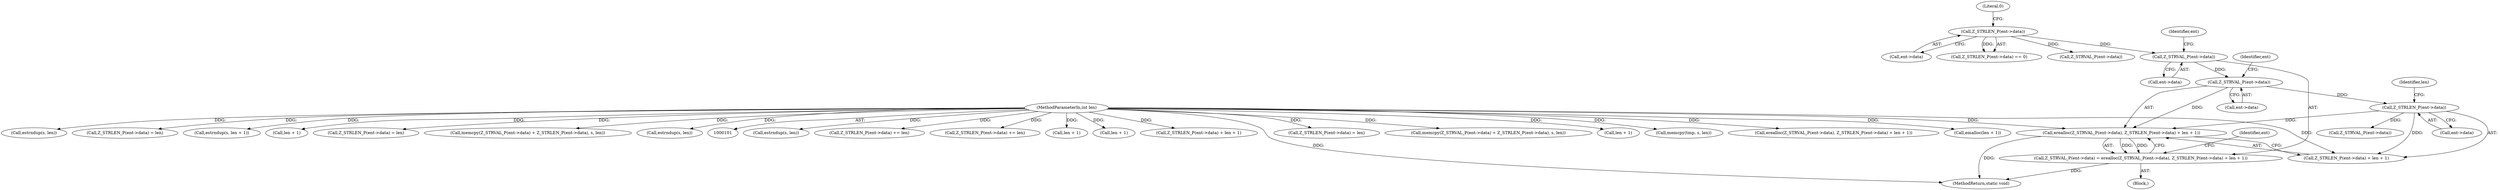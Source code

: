 digraph "0_php-src_a44c89e8af7c2410f4bfc5e097be2a5d0639a60c?w=1@API" {
"1000170" [label="(Call,erealloc(Z_STRVAL_P(ent->data), Z_STRLEN_P(ent->data) + len + 1))"];
"1000171" [label="(Call,Z_STRVAL_P(ent->data))"];
"1000166" [label="(Call,Z_STRVAL_P(ent->data))"];
"1000138" [label="(Call,Z_STRLEN_P(ent->data))"];
"1000176" [label="(Call,Z_STRLEN_P(ent->data))"];
"1000104" [label="(MethodParameterIn,int len)"];
"1000165" [label="(Call,Z_STRVAL_P(ent->data) = erealloc(Z_STRVAL_P(ent->data), Z_STRLEN_P(ent->data) + len + 1))"];
"1000154" [label="(Call,estrndup(s, len))"];
"1000142" [label="(Literal,0)"];
"1000269" [label="(Call,Z_STRLEN_P(ent->data) += len)"];
"1000195" [label="(Call,Z_STRLEN_P(ent->data) += len)"];
"1000138" [label="(Call,Z_STRLEN_P(ent->data))"];
"1000254" [label="(Call,len + 1)"];
"1000185" [label="(Call,Z_STRVAL_P(ent->data))"];
"1000234" [label="(Call,len + 1)"];
"1000429" [label="(MethodReturn,static void)"];
"1000175" [label="(Call,Z_STRLEN_P(ent->data) + len + 1)"];
"1000176" [label="(Call,Z_STRLEN_P(ent->data))"];
"1000249" [label="(Call,Z_STRLEN_P(ent->data) + len + 1)"];
"1000294" [label="(Call,Z_STRLEN_P(ent->data) = len)"];
"1000139" [label="(Call,ent->data)"];
"1000170" [label="(Call,erealloc(Z_STRVAL_P(ent->data), Z_STRLEN_P(ent->data) + len + 1))"];
"1000171" [label="(Call,Z_STRVAL_P(ent->data))"];
"1000166" [label="(Call,Z_STRVAL_P(ent->data))"];
"1000257" [label="(Call,memcpy(Z_STRVAL_P(ent->data) + Z_STRLEN_P(ent->data), s, len))"];
"1000145" [label="(Call,Z_STRVAL_P(ent->data))"];
"1000187" [label="(Identifier,ent)"];
"1000178" [label="(Identifier,ent)"];
"1000181" [label="(Identifier,len)"];
"1000180" [label="(Call,len + 1)"];
"1000378" [label="(Call,memcpy(tmp, s, len))"];
"1000244" [label="(Call,erealloc(Z_STRVAL_P(ent->data), Z_STRLEN_P(ent->data) + len + 1))"];
"1000374" [label="(Call,emalloc(len + 1))"];
"1000177" [label="(Call,ent->data)"];
"1000104" [label="(MethodParameterIn,int len)"];
"1000305" [label="(Call,estrndup(s, len))"];
"1000410" [label="(Call,Z_STRLEN_P(ent->data) = len)"];
"1000137" [label="(Call,Z_STRLEN_P(ent->data) == 0)"];
"1000173" [label="(Identifier,ent)"];
"1000232" [label="(Call,estrndup(s, len + 1))"];
"1000164" [label="(Block,)"];
"1000165" [label="(Call,Z_STRVAL_P(ent->data) = erealloc(Z_STRVAL_P(ent->data), Z_STRLEN_P(ent->data) + len + 1))"];
"1000375" [label="(Call,len + 1)"];
"1000167" [label="(Call,ent->data)"];
"1000157" [label="(Call,Z_STRLEN_P(ent->data) = len)"];
"1000183" [label="(Call,memcpy(Z_STRVAL_P(ent->data) + Z_STRLEN_P(ent->data), s, len))"];
"1000421" [label="(Call,estrndup(s, len))"];
"1000172" [label="(Call,ent->data)"];
"1000170" -> "1000165"  [label="AST: "];
"1000170" -> "1000175"  [label="CFG: "];
"1000171" -> "1000170"  [label="AST: "];
"1000175" -> "1000170"  [label="AST: "];
"1000165" -> "1000170"  [label="CFG: "];
"1000170" -> "1000429"  [label="DDG: "];
"1000170" -> "1000165"  [label="DDG: "];
"1000170" -> "1000165"  [label="DDG: "];
"1000171" -> "1000170"  [label="DDG: "];
"1000176" -> "1000170"  [label="DDG: "];
"1000104" -> "1000170"  [label="DDG: "];
"1000171" -> "1000172"  [label="CFG: "];
"1000172" -> "1000171"  [label="AST: "];
"1000178" -> "1000171"  [label="CFG: "];
"1000166" -> "1000171"  [label="DDG: "];
"1000171" -> "1000176"  [label="DDG: "];
"1000166" -> "1000165"  [label="AST: "];
"1000166" -> "1000167"  [label="CFG: "];
"1000167" -> "1000166"  [label="AST: "];
"1000173" -> "1000166"  [label="CFG: "];
"1000138" -> "1000166"  [label="DDG: "];
"1000138" -> "1000137"  [label="AST: "];
"1000138" -> "1000139"  [label="CFG: "];
"1000139" -> "1000138"  [label="AST: "];
"1000142" -> "1000138"  [label="CFG: "];
"1000138" -> "1000137"  [label="DDG: "];
"1000138" -> "1000145"  [label="DDG: "];
"1000176" -> "1000175"  [label="AST: "];
"1000176" -> "1000177"  [label="CFG: "];
"1000177" -> "1000176"  [label="AST: "];
"1000181" -> "1000176"  [label="CFG: "];
"1000176" -> "1000175"  [label="DDG: "];
"1000176" -> "1000185"  [label="DDG: "];
"1000104" -> "1000101"  [label="AST: "];
"1000104" -> "1000429"  [label="DDG: "];
"1000104" -> "1000154"  [label="DDG: "];
"1000104" -> "1000157"  [label="DDG: "];
"1000104" -> "1000175"  [label="DDG: "];
"1000104" -> "1000180"  [label="DDG: "];
"1000104" -> "1000183"  [label="DDG: "];
"1000104" -> "1000195"  [label="DDG: "];
"1000104" -> "1000232"  [label="DDG: "];
"1000104" -> "1000234"  [label="DDG: "];
"1000104" -> "1000244"  [label="DDG: "];
"1000104" -> "1000249"  [label="DDG: "];
"1000104" -> "1000254"  [label="DDG: "];
"1000104" -> "1000257"  [label="DDG: "];
"1000104" -> "1000269"  [label="DDG: "];
"1000104" -> "1000294"  [label="DDG: "];
"1000104" -> "1000305"  [label="DDG: "];
"1000104" -> "1000374"  [label="DDG: "];
"1000104" -> "1000375"  [label="DDG: "];
"1000104" -> "1000378"  [label="DDG: "];
"1000104" -> "1000410"  [label="DDG: "];
"1000104" -> "1000421"  [label="DDG: "];
"1000165" -> "1000164"  [label="AST: "];
"1000187" -> "1000165"  [label="CFG: "];
"1000165" -> "1000429"  [label="DDG: "];
}

